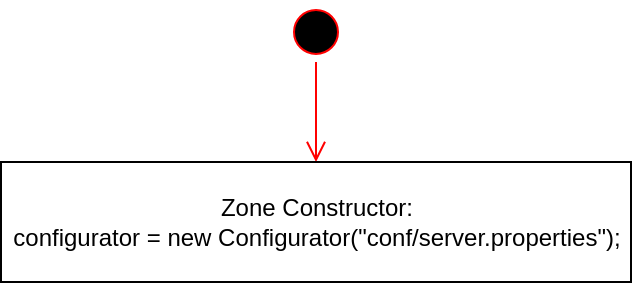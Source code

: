 <mxfile>
    <diagram id="XSQtfD5W2FPnjAnt9z_w" name="Page-1">
        <mxGraphModel dx="2026" dy="1157" grid="1" gridSize="10" guides="1" tooltips="1" connect="1" arrows="1" fold="1" page="1" pageScale="1" pageWidth="827" pageHeight="1169" math="0" shadow="0">
            <root>
                <mxCell id="0"/>
                <mxCell id="1" parent="0"/>
                <mxCell id="2" value="" style="ellipse;html=1;shape=startState;fillColor=#000000;strokeColor=#ff0000;" vertex="1" parent="1">
                    <mxGeometry x="220" y="30" width="30" height="30" as="geometry"/>
                </mxCell>
                <mxCell id="3" value="" style="edgeStyle=orthogonalEdgeStyle;html=1;verticalAlign=bottom;endArrow=open;endSize=8;strokeColor=#ff0000;" edge="1" source="2" parent="1" target="5">
                    <mxGeometry relative="1" as="geometry">
                        <mxPoint x="235" y="120" as="targetPoint"/>
                    </mxGeometry>
                </mxCell>
                <mxCell id="5" value="Zone Constructor:&lt;br&gt;configurator = new Configurator(&quot;conf/server.properties&quot;);" style="rounded=0;whiteSpace=wrap;html=1;" vertex="1" parent="1">
                    <mxGeometry x="77.5" y="110" width="315" height="60" as="geometry"/>
                </mxCell>
            </root>
        </mxGraphModel>
    </diagram>
</mxfile>
